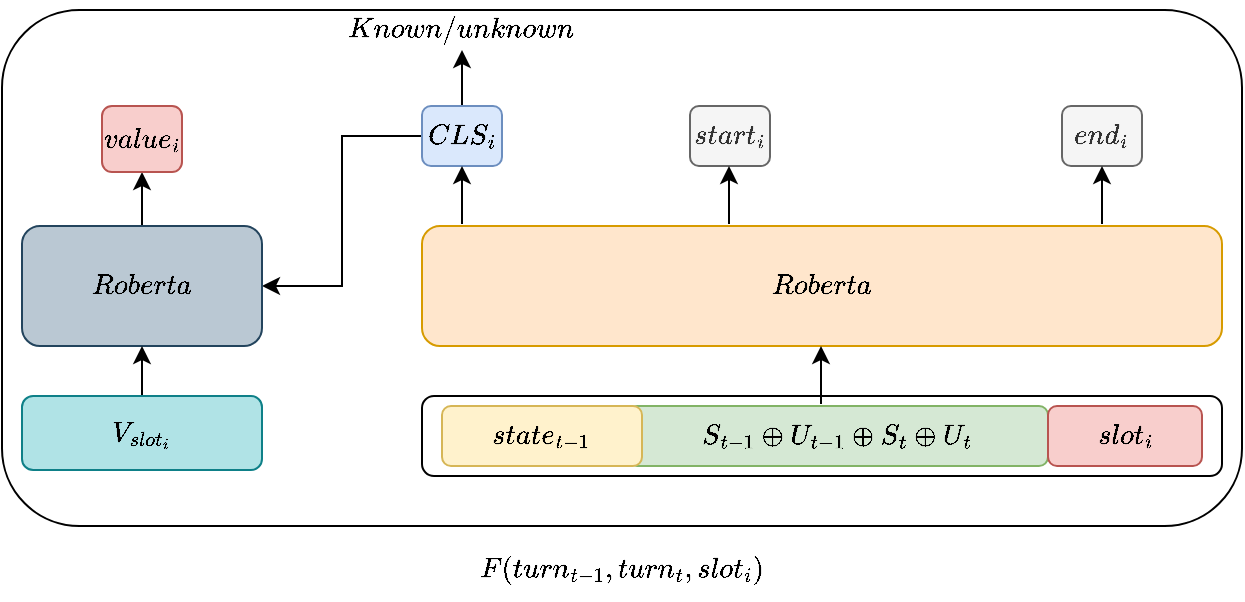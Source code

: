 <mxfile version="14.1.9" type="github">
  <diagram id="8C_kMzsXKGDB7avgyeky" name="Page-1">
    <mxGraphModel dx="813" dy="435" grid="1" gridSize="10" guides="1" tooltips="1" connect="1" arrows="1" fold="1" page="1" pageScale="1" pageWidth="827" pageHeight="1169" math="1" shadow="0">
      <root>
        <mxCell id="0" />
        <mxCell id="1" parent="0" />
        <mxCell id="QM_1y8_zXTEwYixWuQdQ-26" value="" style="rounded=1;whiteSpace=wrap;html=1;shadow=0;sketch=0;fillColor=none;" parent="1" vertex="1">
          <mxGeometry x="70" y="170" width="620" height="258" as="geometry" />
        </mxCell>
        <mxCell id="QM_1y8_zXTEwYixWuQdQ-16" value="" style="rounded=1;whiteSpace=wrap;html=1;sketch=0;shadow=0;fillColor=none;" parent="1" vertex="1">
          <mxGeometry x="280" y="363" width="400" height="40" as="geometry" />
        </mxCell>
        <mxCell id="QM_1y8_zXTEwYixWuQdQ-1" value="\(S_{t-1}\oplus U_{t-1}\oplus S_{t}\oplus U_{t}&lt;br&gt;\)" style="rounded=1;whiteSpace=wrap;html=1;fillColor=#d5e8d4;strokeColor=#82b366;" parent="1" vertex="1">
          <mxGeometry x="383" y="368" width="210" height="30" as="geometry" />
        </mxCell>
        <mxCell id="QM_1y8_zXTEwYixWuQdQ-2" value="\(state_{t-1}\)" style="rounded=1;whiteSpace=wrap;html=1;fillColor=#fff2cc;strokeColor=#d6b656;" parent="1" vertex="1">
          <mxGeometry x="290" y="368" width="100" height="30" as="geometry" />
        </mxCell>
        <mxCell id="QM_1y8_zXTEwYixWuQdQ-3" value="\(slot_{i}\)" style="rounded=1;whiteSpace=wrap;html=1;fillColor=#f8cecc;strokeColor=#b85450;" parent="1" vertex="1">
          <mxGeometry x="593" y="368" width="77" height="30" as="geometry" />
        </mxCell>
        <mxCell id="QM_1y8_zXTEwYixWuQdQ-4" value="\(Roberta\)" style="rounded=1;whiteSpace=wrap;html=1;fillColor=#ffe6cc;strokeColor=#d79b00;" parent="1" vertex="1">
          <mxGeometry x="280" y="278" width="400" height="60" as="geometry" />
        </mxCell>
        <mxCell id="QM_1y8_zXTEwYixWuQdQ-20" style="edgeStyle=orthogonalEdgeStyle;rounded=0;orthogonalLoop=1;jettySize=auto;html=1;entryX=1;entryY=0.5;entryDx=0;entryDy=0;" parent="1" source="QM_1y8_zXTEwYixWuQdQ-6" target="QM_1y8_zXTEwYixWuQdQ-17" edge="1">
          <mxGeometry relative="1" as="geometry" />
        </mxCell>
        <mxCell id="QM_1y8_zXTEwYixWuQdQ-48" style="edgeStyle=orthogonalEdgeStyle;rounded=0;orthogonalLoop=1;jettySize=auto;html=1;entryX=0.5;entryY=1;entryDx=0;entryDy=0;" parent="1" source="QM_1y8_zXTEwYixWuQdQ-6" target="QM_1y8_zXTEwYixWuQdQ-47" edge="1">
          <mxGeometry relative="1" as="geometry" />
        </mxCell>
        <mxCell id="QM_1y8_zXTEwYixWuQdQ-6" value="\(CLS_{i}\)" style="rounded=1;whiteSpace=wrap;html=1;fillColor=#dae8fc;strokeColor=#6c8ebf;" parent="1" vertex="1">
          <mxGeometry x="280" y="218" width="40" height="30" as="geometry" />
        </mxCell>
        <mxCell id="QM_1y8_zXTEwYixWuQdQ-7" value="\(start_{i}&lt;br&gt;\)" style="rounded=1;whiteSpace=wrap;html=1;fillColor=#f5f5f5;strokeColor=#666666;fontColor=#333333;" parent="1" vertex="1">
          <mxGeometry x="414" y="218" width="40" height="30" as="geometry" />
        </mxCell>
        <mxCell id="QM_1y8_zXTEwYixWuQdQ-8" value="\(end_{i}&lt;br&gt;\)" style="rounded=1;whiteSpace=wrap;html=1;fillColor=#f5f5f5;strokeColor=#666666;fontColor=#333333;" parent="1" vertex="1">
          <mxGeometry x="600" y="218" width="40" height="30" as="geometry" />
        </mxCell>
        <mxCell id="QM_1y8_zXTEwYixWuQdQ-10" value="" style="endArrow=classic;html=1;entryX=0.5;entryY=1;entryDx=0;entryDy=0;" parent="1" target="QM_1y8_zXTEwYixWuQdQ-6" edge="1">
          <mxGeometry width="50" height="50" relative="1" as="geometry">
            <mxPoint x="300" y="277" as="sourcePoint" />
            <mxPoint x="440" y="118" as="targetPoint" />
          </mxGeometry>
        </mxCell>
        <mxCell id="QM_1y8_zXTEwYixWuQdQ-11" value="" style="endArrow=classic;html=1;entryX=0.5;entryY=1;entryDx=0;entryDy=0;" parent="1" edge="1">
          <mxGeometry width="50" height="50" relative="1" as="geometry">
            <mxPoint x="433.5" y="277" as="sourcePoint" />
            <mxPoint x="433.5" y="248" as="targetPoint" />
          </mxGeometry>
        </mxCell>
        <mxCell id="QM_1y8_zXTEwYixWuQdQ-12" value="" style="endArrow=classic;html=1;entryX=0.5;entryY=1;entryDx=0;entryDy=0;" parent="1" edge="1">
          <mxGeometry width="50" height="50" relative="1" as="geometry">
            <mxPoint x="620" y="277" as="sourcePoint" />
            <mxPoint x="620" y="248" as="targetPoint" />
          </mxGeometry>
        </mxCell>
        <mxCell id="QM_1y8_zXTEwYixWuQdQ-14" value="" style="endArrow=classic;html=1;entryX=0.5;entryY=1;entryDx=0;entryDy=0;" parent="1" edge="1">
          <mxGeometry width="50" height="50" relative="1" as="geometry">
            <mxPoint x="479.5" y="367" as="sourcePoint" />
            <mxPoint x="479.5" y="338" as="targetPoint" />
          </mxGeometry>
        </mxCell>
        <mxCell id="QM_1y8_zXTEwYixWuQdQ-24" value="" style="edgeStyle=orthogonalEdgeStyle;rounded=0;orthogonalLoop=1;jettySize=auto;html=1;" parent="1" source="QM_1y8_zXTEwYixWuQdQ-17" target="QM_1y8_zXTEwYixWuQdQ-23" edge="1">
          <mxGeometry relative="1" as="geometry" />
        </mxCell>
        <mxCell id="QM_1y8_zXTEwYixWuQdQ-17" value="\(Roberta\)" style="rounded=1;whiteSpace=wrap;html=1;shadow=0;sketch=0;fillColor=#bac8d3;strokeColor=#23445d;" parent="1" vertex="1">
          <mxGeometry x="80" y="278" width="120" height="60" as="geometry" />
        </mxCell>
        <mxCell id="QM_1y8_zXTEwYixWuQdQ-19" value="" style="edgeStyle=orthogonalEdgeStyle;rounded=0;orthogonalLoop=1;jettySize=auto;html=1;" parent="1" source="QM_1y8_zXTEwYixWuQdQ-18" target="QM_1y8_zXTEwYixWuQdQ-17" edge="1">
          <mxGeometry relative="1" as="geometry" />
        </mxCell>
        <mxCell id="QM_1y8_zXTEwYixWuQdQ-18" value="\(V_{slot_{i}}\)" style="rounded=1;whiteSpace=wrap;html=1;shadow=0;sketch=0;fillColor=#b0e3e6;strokeColor=#0e8088;" parent="1" vertex="1">
          <mxGeometry x="80" y="363" width="120" height="37" as="geometry" />
        </mxCell>
        <mxCell id="QM_1y8_zXTEwYixWuQdQ-23" value="\(value_{i}\)" style="whiteSpace=wrap;html=1;rounded=1;shadow=0;sketch=0;fillColor=#f8cecc;strokeColor=#b85450;" parent="1" vertex="1">
          <mxGeometry x="120" y="218" width="40" height="33" as="geometry" />
        </mxCell>
        <mxCell id="QM_1y8_zXTEwYixWuQdQ-25" value="\(F(turn_{t-1},turn_{t}&lt;br&gt;, slot_{i})\)" style="text;html=1;align=center;verticalAlign=middle;resizable=0;points=[];autosize=1;" parent="1" vertex="1">
          <mxGeometry x="315" y="435" width="130" height="30" as="geometry" />
        </mxCell>
        <mxCell id="QM_1y8_zXTEwYixWuQdQ-47" value="\(Known/unknown\)" style="text;html=1;strokeColor=none;fillColor=none;align=center;verticalAlign=middle;whiteSpace=wrap;rounded=0;shadow=0;sketch=0;" parent="1" vertex="1">
          <mxGeometry x="280" y="170" width="40" height="20" as="geometry" />
        </mxCell>
      </root>
    </mxGraphModel>
  </diagram>
</mxfile>
